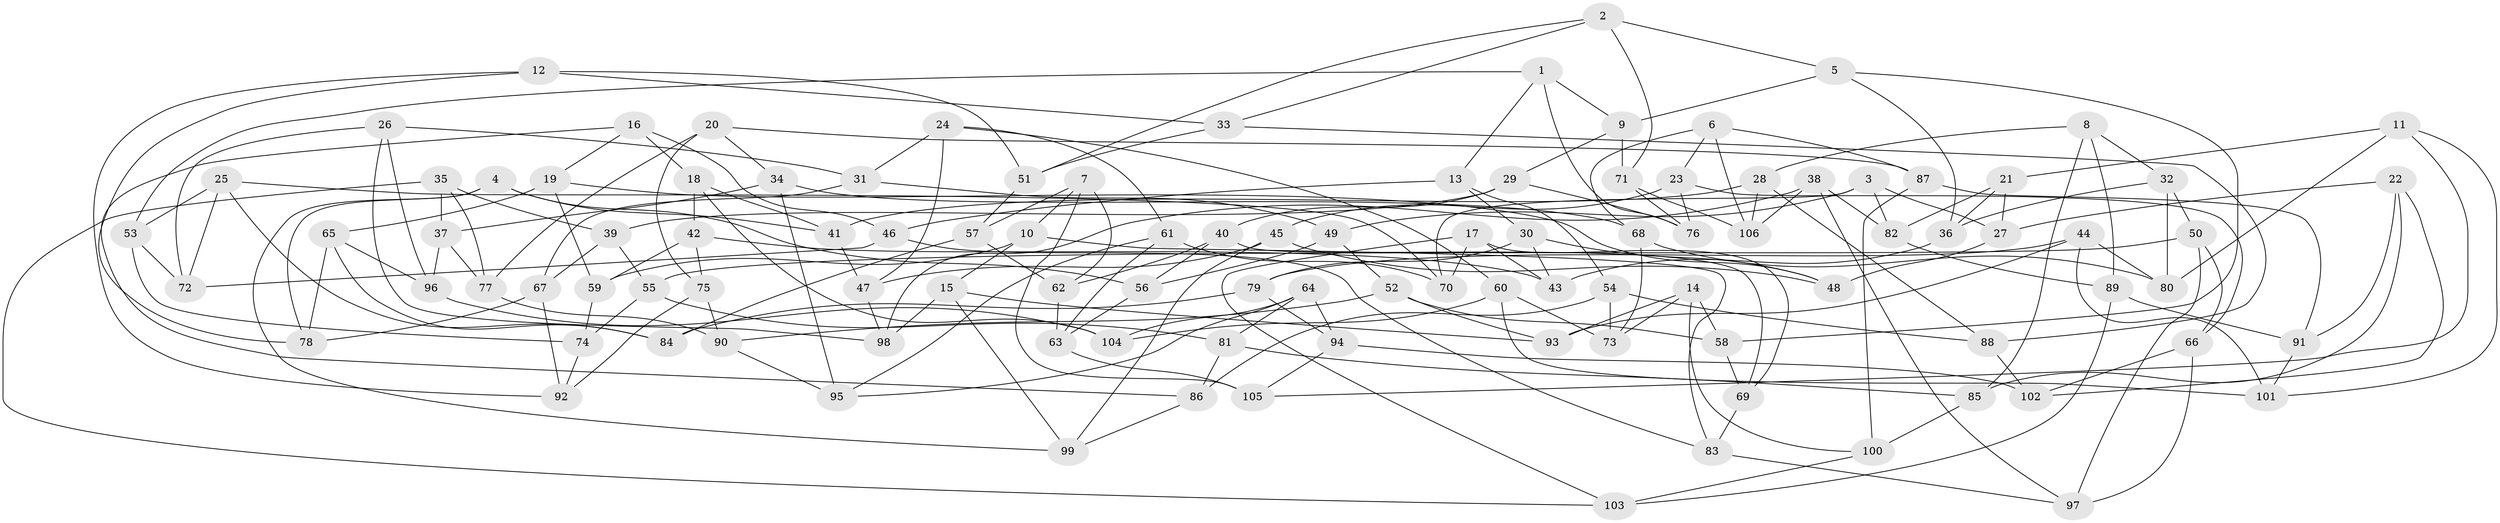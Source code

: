 // Generated by graph-tools (version 1.1) at 2025/03/03/09/25 03:03:07]
// undirected, 106 vertices, 212 edges
graph export_dot {
graph [start="1"]
  node [color=gray90,style=filled];
  1;
  2;
  3;
  4;
  5;
  6;
  7;
  8;
  9;
  10;
  11;
  12;
  13;
  14;
  15;
  16;
  17;
  18;
  19;
  20;
  21;
  22;
  23;
  24;
  25;
  26;
  27;
  28;
  29;
  30;
  31;
  32;
  33;
  34;
  35;
  36;
  37;
  38;
  39;
  40;
  41;
  42;
  43;
  44;
  45;
  46;
  47;
  48;
  49;
  50;
  51;
  52;
  53;
  54;
  55;
  56;
  57;
  58;
  59;
  60;
  61;
  62;
  63;
  64;
  65;
  66;
  67;
  68;
  69;
  70;
  71;
  72;
  73;
  74;
  75;
  76;
  77;
  78;
  79;
  80;
  81;
  82;
  83;
  84;
  85;
  86;
  87;
  88;
  89;
  90;
  91;
  92;
  93;
  94;
  95;
  96;
  97;
  98;
  99;
  100;
  101;
  102;
  103;
  104;
  105;
  106;
  1 -- 76;
  1 -- 9;
  1 -- 13;
  1 -- 53;
  2 -- 51;
  2 -- 71;
  2 -- 33;
  2 -- 5;
  3 -- 27;
  3 -- 82;
  3 -- 49;
  3 -- 70;
  4 -- 99;
  4 -- 78;
  4 -- 41;
  4 -- 56;
  5 -- 58;
  5 -- 36;
  5 -- 9;
  6 -- 87;
  6 -- 23;
  6 -- 68;
  6 -- 106;
  7 -- 57;
  7 -- 105;
  7 -- 10;
  7 -- 62;
  8 -- 85;
  8 -- 89;
  8 -- 28;
  8 -- 32;
  9 -- 71;
  9 -- 29;
  10 -- 15;
  10 -- 83;
  10 -- 59;
  11 -- 21;
  11 -- 101;
  11 -- 105;
  11 -- 80;
  12 -- 92;
  12 -- 51;
  12 -- 78;
  12 -- 33;
  13 -- 54;
  13 -- 46;
  13 -- 30;
  14 -- 100;
  14 -- 73;
  14 -- 93;
  14 -- 58;
  15 -- 93;
  15 -- 98;
  15 -- 99;
  16 -- 18;
  16 -- 19;
  16 -- 86;
  16 -- 46;
  17 -- 103;
  17 -- 69;
  17 -- 70;
  17 -- 43;
  18 -- 42;
  18 -- 41;
  18 -- 104;
  19 -- 59;
  19 -- 65;
  19 -- 48;
  20 -- 77;
  20 -- 87;
  20 -- 34;
  20 -- 75;
  21 -- 36;
  21 -- 27;
  21 -- 82;
  22 -- 85;
  22 -- 102;
  22 -- 91;
  22 -- 27;
  23 -- 45;
  23 -- 66;
  23 -- 76;
  24 -- 61;
  24 -- 31;
  24 -- 47;
  24 -- 60;
  25 -- 70;
  25 -- 53;
  25 -- 84;
  25 -- 72;
  26 -- 98;
  26 -- 31;
  26 -- 72;
  26 -- 96;
  27 -- 48;
  28 -- 106;
  28 -- 88;
  28 -- 41;
  29 -- 39;
  29 -- 40;
  29 -- 76;
  30 -- 43;
  30 -- 48;
  30 -- 79;
  31 -- 67;
  31 -- 49;
  32 -- 80;
  32 -- 50;
  32 -- 36;
  33 -- 51;
  33 -- 88;
  34 -- 68;
  34 -- 37;
  34 -- 95;
  35 -- 103;
  35 -- 37;
  35 -- 77;
  35 -- 39;
  36 -- 43;
  37 -- 77;
  37 -- 96;
  38 -- 106;
  38 -- 98;
  38 -- 82;
  38 -- 97;
  39 -- 55;
  39 -- 67;
  40 -- 69;
  40 -- 56;
  40 -- 62;
  41 -- 47;
  42 -- 59;
  42 -- 75;
  42 -- 43;
  44 -- 93;
  44 -- 101;
  44 -- 80;
  44 -- 79;
  45 -- 48;
  45 -- 99;
  45 -- 47;
  46 -- 83;
  46 -- 72;
  47 -- 98;
  49 -- 52;
  49 -- 56;
  50 -- 66;
  50 -- 55;
  50 -- 97;
  51 -- 57;
  52 -- 90;
  52 -- 58;
  52 -- 93;
  53 -- 74;
  53 -- 72;
  54 -- 73;
  54 -- 86;
  54 -- 88;
  55 -- 81;
  55 -- 74;
  56 -- 63;
  57 -- 62;
  57 -- 84;
  58 -- 69;
  59 -- 74;
  60 -- 101;
  60 -- 104;
  60 -- 73;
  61 -- 63;
  61 -- 70;
  61 -- 95;
  62 -- 63;
  63 -- 105;
  64 -- 81;
  64 -- 104;
  64 -- 94;
  64 -- 95;
  65 -- 78;
  65 -- 96;
  65 -- 84;
  66 -- 102;
  66 -- 97;
  67 -- 78;
  67 -- 92;
  68 -- 73;
  68 -- 80;
  69 -- 83;
  71 -- 106;
  71 -- 76;
  74 -- 92;
  75 -- 90;
  75 -- 92;
  77 -- 90;
  79 -- 84;
  79 -- 94;
  81 -- 86;
  81 -- 85;
  82 -- 89;
  83 -- 97;
  85 -- 100;
  86 -- 99;
  87 -- 100;
  87 -- 91;
  88 -- 102;
  89 -- 103;
  89 -- 91;
  90 -- 95;
  91 -- 101;
  94 -- 105;
  94 -- 102;
  96 -- 104;
  100 -- 103;
}
